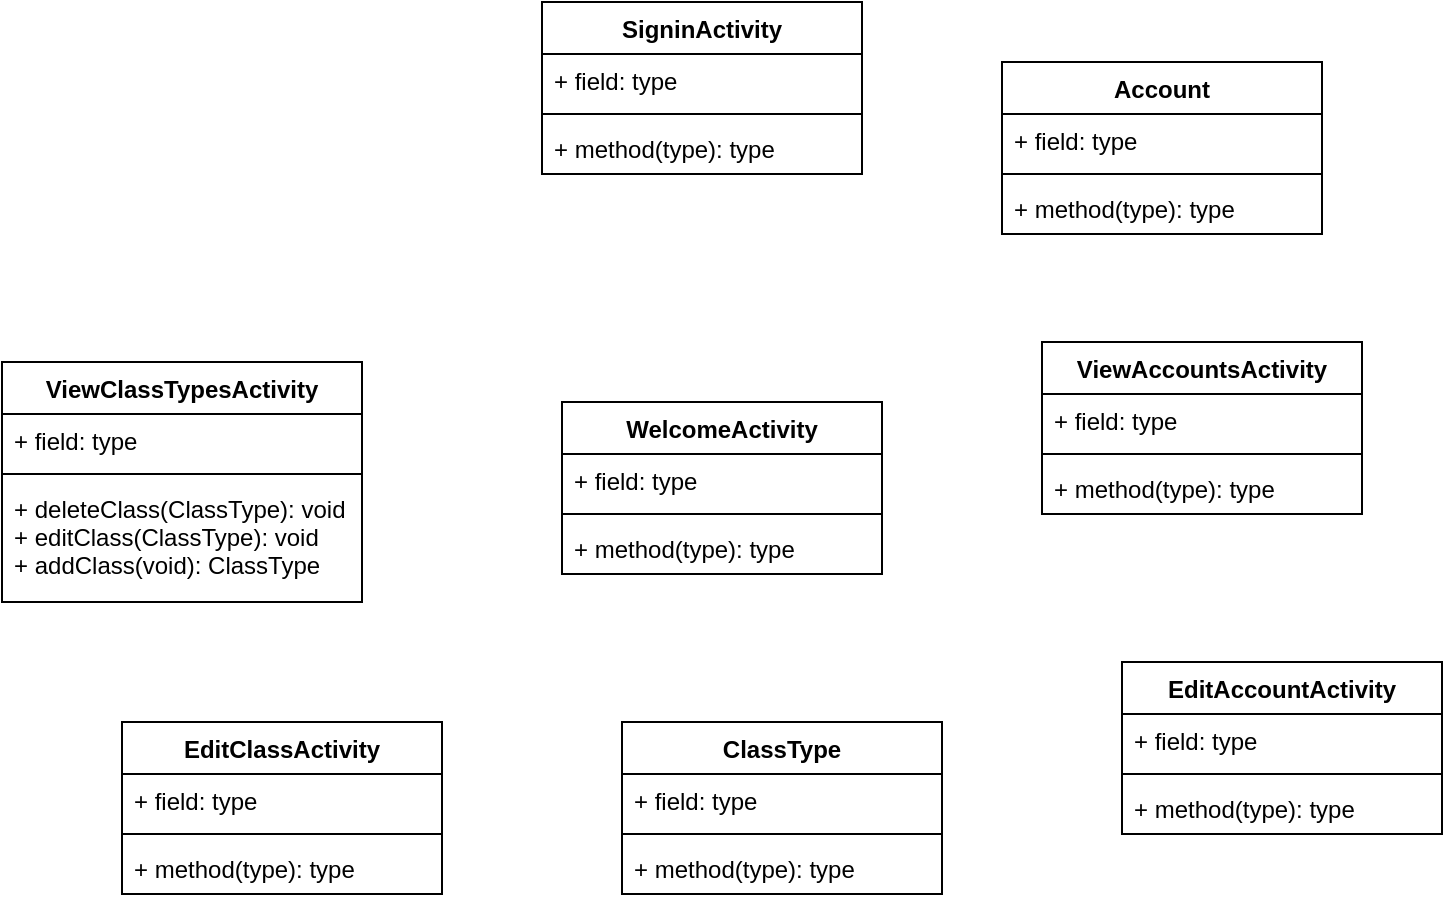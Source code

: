 <mxfile version="15.5.1" type="github">
  <diagram id="1dDOty0Qg_UTzz13crn0" name="Page-1">
    <mxGraphModel dx="721" dy="569" grid="1" gridSize="10" guides="1" tooltips="1" connect="1" arrows="1" fold="1" page="1" pageScale="1" pageWidth="850" pageHeight="1100" math="0" shadow="0">
      <root>
        <mxCell id="0" />
        <mxCell id="1" parent="0" />
        <mxCell id="jCGCFxPsECYK4vQQ7WoR-1" value="SigninActivity" style="swimlane;fontStyle=1;align=center;verticalAlign=top;childLayout=stackLayout;horizontal=1;startSize=26;horizontalStack=0;resizeParent=1;resizeParentMax=0;resizeLast=0;collapsible=1;marginBottom=0;" parent="1" vertex="1">
          <mxGeometry x="330" y="50" width="160" height="86" as="geometry" />
        </mxCell>
        <mxCell id="jCGCFxPsECYK4vQQ7WoR-2" value="+ field: type" style="text;strokeColor=none;fillColor=none;align=left;verticalAlign=top;spacingLeft=4;spacingRight=4;overflow=hidden;rotatable=0;points=[[0,0.5],[1,0.5]];portConstraint=eastwest;" parent="jCGCFxPsECYK4vQQ7WoR-1" vertex="1">
          <mxGeometry y="26" width="160" height="26" as="geometry" />
        </mxCell>
        <mxCell id="jCGCFxPsECYK4vQQ7WoR-3" value="" style="line;strokeWidth=1;fillColor=none;align=left;verticalAlign=middle;spacingTop=-1;spacingLeft=3;spacingRight=3;rotatable=0;labelPosition=right;points=[];portConstraint=eastwest;" parent="jCGCFxPsECYK4vQQ7WoR-1" vertex="1">
          <mxGeometry y="52" width="160" height="8" as="geometry" />
        </mxCell>
        <mxCell id="jCGCFxPsECYK4vQQ7WoR-4" value="+ method(type): type" style="text;strokeColor=none;fillColor=none;align=left;verticalAlign=top;spacingLeft=4;spacingRight=4;overflow=hidden;rotatable=0;points=[[0,0.5],[1,0.5]];portConstraint=eastwest;" parent="jCGCFxPsECYK4vQQ7WoR-1" vertex="1">
          <mxGeometry y="60" width="160" height="26" as="geometry" />
        </mxCell>
        <mxCell id="jCGCFxPsECYK4vQQ7WoR-5" value="WelcomeActivity" style="swimlane;fontStyle=1;align=center;verticalAlign=top;childLayout=stackLayout;horizontal=1;startSize=26;horizontalStack=0;resizeParent=1;resizeParentMax=0;resizeLast=0;collapsible=1;marginBottom=0;" parent="1" vertex="1">
          <mxGeometry x="340" y="250" width="160" height="86" as="geometry" />
        </mxCell>
        <mxCell id="jCGCFxPsECYK4vQQ7WoR-6" value="+ field: type" style="text;strokeColor=none;fillColor=none;align=left;verticalAlign=top;spacingLeft=4;spacingRight=4;overflow=hidden;rotatable=0;points=[[0,0.5],[1,0.5]];portConstraint=eastwest;" parent="jCGCFxPsECYK4vQQ7WoR-5" vertex="1">
          <mxGeometry y="26" width="160" height="26" as="geometry" />
        </mxCell>
        <mxCell id="jCGCFxPsECYK4vQQ7WoR-7" value="" style="line;strokeWidth=1;fillColor=none;align=left;verticalAlign=middle;spacingTop=-1;spacingLeft=3;spacingRight=3;rotatable=0;labelPosition=right;points=[];portConstraint=eastwest;" parent="jCGCFxPsECYK4vQQ7WoR-5" vertex="1">
          <mxGeometry y="52" width="160" height="8" as="geometry" />
        </mxCell>
        <mxCell id="jCGCFxPsECYK4vQQ7WoR-8" value="+ method(type): type" style="text;strokeColor=none;fillColor=none;align=left;verticalAlign=top;spacingLeft=4;spacingRight=4;overflow=hidden;rotatable=0;points=[[0,0.5],[1,0.5]];portConstraint=eastwest;" parent="jCGCFxPsECYK4vQQ7WoR-5" vertex="1">
          <mxGeometry y="60" width="160" height="26" as="geometry" />
        </mxCell>
        <mxCell id="fV6HmpJ4_Rr9YB_ae72r-1" value="ViewAccountsActivity" style="swimlane;fontStyle=1;align=center;verticalAlign=top;childLayout=stackLayout;horizontal=1;startSize=26;horizontalStack=0;resizeParent=1;resizeParentMax=0;resizeLast=0;collapsible=1;marginBottom=0;" vertex="1" parent="1">
          <mxGeometry x="580" y="220" width="160" height="86" as="geometry" />
        </mxCell>
        <mxCell id="fV6HmpJ4_Rr9YB_ae72r-2" value="+ field: type" style="text;strokeColor=none;fillColor=none;align=left;verticalAlign=top;spacingLeft=4;spacingRight=4;overflow=hidden;rotatable=0;points=[[0,0.5],[1,0.5]];portConstraint=eastwest;" vertex="1" parent="fV6HmpJ4_Rr9YB_ae72r-1">
          <mxGeometry y="26" width="160" height="26" as="geometry" />
        </mxCell>
        <mxCell id="fV6HmpJ4_Rr9YB_ae72r-3" value="" style="line;strokeWidth=1;fillColor=none;align=left;verticalAlign=middle;spacingTop=-1;spacingLeft=3;spacingRight=3;rotatable=0;labelPosition=right;points=[];portConstraint=eastwest;" vertex="1" parent="fV6HmpJ4_Rr9YB_ae72r-1">
          <mxGeometry y="52" width="160" height="8" as="geometry" />
        </mxCell>
        <mxCell id="fV6HmpJ4_Rr9YB_ae72r-4" value="+ method(type): type" style="text;strokeColor=none;fillColor=none;align=left;verticalAlign=top;spacingLeft=4;spacingRight=4;overflow=hidden;rotatable=0;points=[[0,0.5],[1,0.5]];portConstraint=eastwest;" vertex="1" parent="fV6HmpJ4_Rr9YB_ae72r-1">
          <mxGeometry y="60" width="160" height="26" as="geometry" />
        </mxCell>
        <mxCell id="fV6HmpJ4_Rr9YB_ae72r-5" value="ViewClassTypesActivity" style="swimlane;fontStyle=1;align=center;verticalAlign=top;childLayout=stackLayout;horizontal=1;startSize=26;horizontalStack=0;resizeParent=1;resizeParentMax=0;resizeLast=0;collapsible=1;marginBottom=0;" vertex="1" parent="1">
          <mxGeometry x="60" y="230" width="180" height="120" as="geometry" />
        </mxCell>
        <mxCell id="fV6HmpJ4_Rr9YB_ae72r-6" value="+ field: type" style="text;strokeColor=none;fillColor=none;align=left;verticalAlign=top;spacingLeft=4;spacingRight=4;overflow=hidden;rotatable=0;points=[[0,0.5],[1,0.5]];portConstraint=eastwest;" vertex="1" parent="fV6HmpJ4_Rr9YB_ae72r-5">
          <mxGeometry y="26" width="180" height="26" as="geometry" />
        </mxCell>
        <mxCell id="fV6HmpJ4_Rr9YB_ae72r-7" value="" style="line;strokeWidth=1;fillColor=none;align=left;verticalAlign=middle;spacingTop=-1;spacingLeft=3;spacingRight=3;rotatable=0;labelPosition=right;points=[];portConstraint=eastwest;" vertex="1" parent="fV6HmpJ4_Rr9YB_ae72r-5">
          <mxGeometry y="52" width="180" height="8" as="geometry" />
        </mxCell>
        <mxCell id="fV6HmpJ4_Rr9YB_ae72r-8" value="+ deleteClass(ClassType): void&#xa;+ editClass(ClassType): void&#xa;+ addClass(void): ClassType" style="text;strokeColor=none;fillColor=none;align=left;verticalAlign=top;spacingLeft=4;spacingRight=4;overflow=hidden;rotatable=0;points=[[0,0.5],[1,0.5]];portConstraint=eastwest;" vertex="1" parent="fV6HmpJ4_Rr9YB_ae72r-5">
          <mxGeometry y="60" width="180" height="60" as="geometry" />
        </mxCell>
        <mxCell id="fV6HmpJ4_Rr9YB_ae72r-9" value="EditClassActivity" style="swimlane;fontStyle=1;align=center;verticalAlign=top;childLayout=stackLayout;horizontal=1;startSize=26;horizontalStack=0;resizeParent=1;resizeParentMax=0;resizeLast=0;collapsible=1;marginBottom=0;" vertex="1" parent="1">
          <mxGeometry x="120" y="410" width="160" height="86" as="geometry" />
        </mxCell>
        <mxCell id="fV6HmpJ4_Rr9YB_ae72r-10" value="+ field: type" style="text;strokeColor=none;fillColor=none;align=left;verticalAlign=top;spacingLeft=4;spacingRight=4;overflow=hidden;rotatable=0;points=[[0,0.5],[1,0.5]];portConstraint=eastwest;" vertex="1" parent="fV6HmpJ4_Rr9YB_ae72r-9">
          <mxGeometry y="26" width="160" height="26" as="geometry" />
        </mxCell>
        <mxCell id="fV6HmpJ4_Rr9YB_ae72r-11" value="" style="line;strokeWidth=1;fillColor=none;align=left;verticalAlign=middle;spacingTop=-1;spacingLeft=3;spacingRight=3;rotatable=0;labelPosition=right;points=[];portConstraint=eastwest;" vertex="1" parent="fV6HmpJ4_Rr9YB_ae72r-9">
          <mxGeometry y="52" width="160" height="8" as="geometry" />
        </mxCell>
        <mxCell id="fV6HmpJ4_Rr9YB_ae72r-12" value="+ method(type): type" style="text;strokeColor=none;fillColor=none;align=left;verticalAlign=top;spacingLeft=4;spacingRight=4;overflow=hidden;rotatable=0;points=[[0,0.5],[1,0.5]];portConstraint=eastwest;" vertex="1" parent="fV6HmpJ4_Rr9YB_ae72r-9">
          <mxGeometry y="60" width="160" height="26" as="geometry" />
        </mxCell>
        <mxCell id="fV6HmpJ4_Rr9YB_ae72r-13" value="ClassType" style="swimlane;fontStyle=1;align=center;verticalAlign=top;childLayout=stackLayout;horizontal=1;startSize=26;horizontalStack=0;resizeParent=1;resizeParentMax=0;resizeLast=0;collapsible=1;marginBottom=0;" vertex="1" parent="1">
          <mxGeometry x="370" y="410" width="160" height="86" as="geometry" />
        </mxCell>
        <mxCell id="fV6HmpJ4_Rr9YB_ae72r-14" value="+ field: type" style="text;strokeColor=none;fillColor=none;align=left;verticalAlign=top;spacingLeft=4;spacingRight=4;overflow=hidden;rotatable=0;points=[[0,0.5],[1,0.5]];portConstraint=eastwest;" vertex="1" parent="fV6HmpJ4_Rr9YB_ae72r-13">
          <mxGeometry y="26" width="160" height="26" as="geometry" />
        </mxCell>
        <mxCell id="fV6HmpJ4_Rr9YB_ae72r-15" value="" style="line;strokeWidth=1;fillColor=none;align=left;verticalAlign=middle;spacingTop=-1;spacingLeft=3;spacingRight=3;rotatable=0;labelPosition=right;points=[];portConstraint=eastwest;" vertex="1" parent="fV6HmpJ4_Rr9YB_ae72r-13">
          <mxGeometry y="52" width="160" height="8" as="geometry" />
        </mxCell>
        <mxCell id="fV6HmpJ4_Rr9YB_ae72r-16" value="+ method(type): type" style="text;strokeColor=none;fillColor=none;align=left;verticalAlign=top;spacingLeft=4;spacingRight=4;overflow=hidden;rotatable=0;points=[[0,0.5],[1,0.5]];portConstraint=eastwest;" vertex="1" parent="fV6HmpJ4_Rr9YB_ae72r-13">
          <mxGeometry y="60" width="160" height="26" as="geometry" />
        </mxCell>
        <mxCell id="fV6HmpJ4_Rr9YB_ae72r-17" value="EditAccountActivity" style="swimlane;fontStyle=1;align=center;verticalAlign=top;childLayout=stackLayout;horizontal=1;startSize=26;horizontalStack=0;resizeParent=1;resizeParentMax=0;resizeLast=0;collapsible=1;marginBottom=0;" vertex="1" parent="1">
          <mxGeometry x="620" y="380" width="160" height="86" as="geometry" />
        </mxCell>
        <mxCell id="fV6HmpJ4_Rr9YB_ae72r-18" value="+ field: type" style="text;strokeColor=none;fillColor=none;align=left;verticalAlign=top;spacingLeft=4;spacingRight=4;overflow=hidden;rotatable=0;points=[[0,0.5],[1,0.5]];portConstraint=eastwest;" vertex="1" parent="fV6HmpJ4_Rr9YB_ae72r-17">
          <mxGeometry y="26" width="160" height="26" as="geometry" />
        </mxCell>
        <mxCell id="fV6HmpJ4_Rr9YB_ae72r-19" value="" style="line;strokeWidth=1;fillColor=none;align=left;verticalAlign=middle;spacingTop=-1;spacingLeft=3;spacingRight=3;rotatable=0;labelPosition=right;points=[];portConstraint=eastwest;" vertex="1" parent="fV6HmpJ4_Rr9YB_ae72r-17">
          <mxGeometry y="52" width="160" height="8" as="geometry" />
        </mxCell>
        <mxCell id="fV6HmpJ4_Rr9YB_ae72r-20" value="+ method(type): type" style="text;strokeColor=none;fillColor=none;align=left;verticalAlign=top;spacingLeft=4;spacingRight=4;overflow=hidden;rotatable=0;points=[[0,0.5],[1,0.5]];portConstraint=eastwest;" vertex="1" parent="fV6HmpJ4_Rr9YB_ae72r-17">
          <mxGeometry y="60" width="160" height="26" as="geometry" />
        </mxCell>
        <mxCell id="fV6HmpJ4_Rr9YB_ae72r-21" value="Account" style="swimlane;fontStyle=1;align=center;verticalAlign=top;childLayout=stackLayout;horizontal=1;startSize=26;horizontalStack=0;resizeParent=1;resizeParentMax=0;resizeLast=0;collapsible=1;marginBottom=0;" vertex="1" parent="1">
          <mxGeometry x="560" y="80" width="160" height="86" as="geometry" />
        </mxCell>
        <mxCell id="fV6HmpJ4_Rr9YB_ae72r-22" value="+ field: type" style="text;strokeColor=none;fillColor=none;align=left;verticalAlign=top;spacingLeft=4;spacingRight=4;overflow=hidden;rotatable=0;points=[[0,0.5],[1,0.5]];portConstraint=eastwest;" vertex="1" parent="fV6HmpJ4_Rr9YB_ae72r-21">
          <mxGeometry y="26" width="160" height="26" as="geometry" />
        </mxCell>
        <mxCell id="fV6HmpJ4_Rr9YB_ae72r-23" value="" style="line;strokeWidth=1;fillColor=none;align=left;verticalAlign=middle;spacingTop=-1;spacingLeft=3;spacingRight=3;rotatable=0;labelPosition=right;points=[];portConstraint=eastwest;" vertex="1" parent="fV6HmpJ4_Rr9YB_ae72r-21">
          <mxGeometry y="52" width="160" height="8" as="geometry" />
        </mxCell>
        <mxCell id="fV6HmpJ4_Rr9YB_ae72r-24" value="+ method(type): type" style="text;strokeColor=none;fillColor=none;align=left;verticalAlign=top;spacingLeft=4;spacingRight=4;overflow=hidden;rotatable=0;points=[[0,0.5],[1,0.5]];portConstraint=eastwest;" vertex="1" parent="fV6HmpJ4_Rr9YB_ae72r-21">
          <mxGeometry y="60" width="160" height="26" as="geometry" />
        </mxCell>
      </root>
    </mxGraphModel>
  </diagram>
</mxfile>
